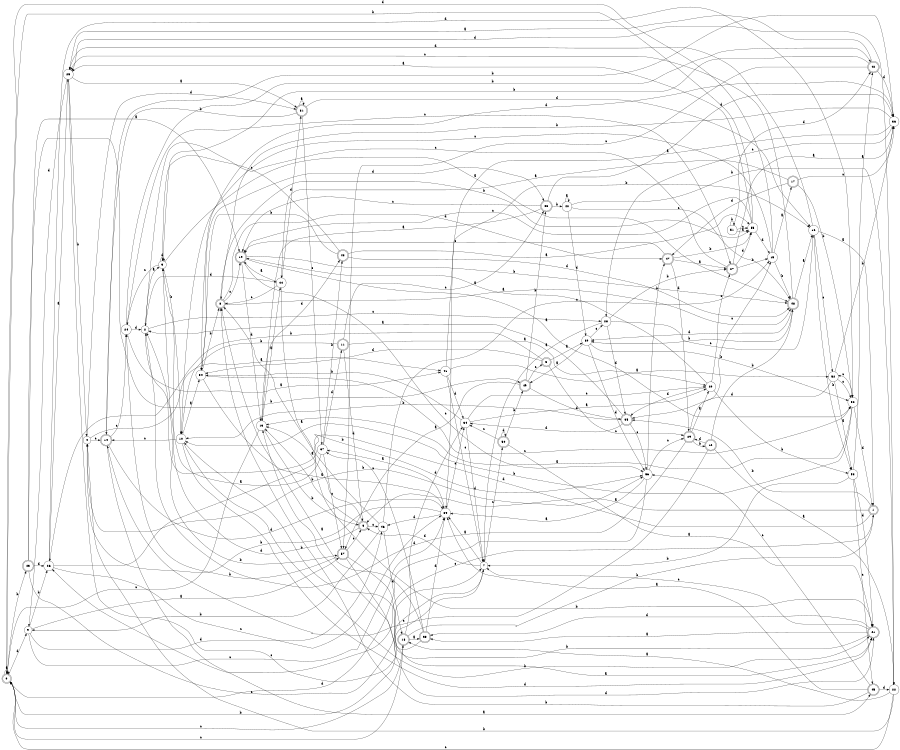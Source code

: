 digraph n47_3 {
__start0 [label="" shape="none"];

rankdir=LR;
size="8,5";

s0 [style="rounded,filled", color="black", fillcolor="white" shape="doublecircle", label="0"];
s1 [style="rounded,filled", color="black", fillcolor="white" shape="doublecircle", label="1"];
s2 [style="filled", color="black", fillcolor="white" shape="circle", label="2"];
s3 [style="filled", color="black", fillcolor="white" shape="circle", label="3"];
s4 [style="filled", color="black", fillcolor="white" shape="circle", label="4"];
s5 [style="rounded,filled", color="black", fillcolor="white" shape="doublecircle", label="5"];
s6 [style="rounded,filled", color="black", fillcolor="white" shape="doublecircle", label="6"];
s7 [style="filled", color="black", fillcolor="white" shape="circle", label="7"];
s8 [style="rounded,filled", color="black", fillcolor="white" shape="doublecircle", label="8"];
s9 [style="filled", color="black", fillcolor="white" shape="circle", label="9"];
s10 [style="filled", color="black", fillcolor="white" shape="circle", label="10"];
s11 [style="rounded,filled", color="black", fillcolor="white" shape="doublecircle", label="11"];
s12 [style="rounded,filled", color="black", fillcolor="white" shape="doublecircle", label="12"];
s13 [style="filled", color="black", fillcolor="white" shape="circle", label="13"];
s14 [style="rounded,filled", color="black", fillcolor="white" shape="doublecircle", label="14"];
s15 [style="filled", color="black", fillcolor="white" shape="circle", label="15"];
s16 [style="filled", color="black", fillcolor="white" shape="circle", label="16"];
s17 [style="rounded,filled", color="black", fillcolor="white" shape="doublecircle", label="17"];
s18 [style="rounded,filled", color="black", fillcolor="white" shape="doublecircle", label="18"];
s19 [style="rounded,filled", color="black", fillcolor="white" shape="doublecircle", label="19"];
s20 [style="filled", color="black", fillcolor="white" shape="circle", label="20"];
s21 [style="rounded,filled", color="black", fillcolor="white" shape="doublecircle", label="21"];
s22 [style="filled", color="black", fillcolor="white" shape="circle", label="22"];
s23 [style="rounded,filled", color="black", fillcolor="white" shape="doublecircle", label="23"];
s24 [style="filled", color="black", fillcolor="white" shape="circle", label="24"];
s25 [style="filled", color="black", fillcolor="white" shape="circle", label="25"];
s26 [style="filled", color="black", fillcolor="white" shape="circle", label="26"];
s27 [style="rounded,filled", color="black", fillcolor="white" shape="doublecircle", label="27"];
s28 [style="filled", color="black", fillcolor="white" shape="circle", label="28"];
s29 [style="rounded,filled", color="black", fillcolor="white" shape="doublecircle", label="29"];
s30 [style="filled", color="black", fillcolor="white" shape="circle", label="30"];
s31 [style="rounded,filled", color="black", fillcolor="white" shape="doublecircle", label="31"];
s32 [style="filled", color="black", fillcolor="white" shape="circle", label="32"];
s33 [style="rounded,filled", color="black", fillcolor="white" shape="doublecircle", label="33"];
s34 [style="filled", color="black", fillcolor="white" shape="circle", label="34"];
s35 [style="rounded,filled", color="black", fillcolor="white" shape="doublecircle", label="35"];
s36 [style="filled", color="black", fillcolor="white" shape="circle", label="36"];
s37 [style="filled", color="black", fillcolor="white" shape="circle", label="37"];
s38 [style="rounded,filled", color="black", fillcolor="white" shape="doublecircle", label="38"];
s39 [style="filled", color="black", fillcolor="white" shape="circle", label="39"];
s40 [style="filled", color="black", fillcolor="white" shape="circle", label="40"];
s41 [style="filled", color="black", fillcolor="white" shape="circle", label="41"];
s42 [style="rounded,filled", color="black", fillcolor="white" shape="doublecircle", label="42"];
s43 [style="rounded,filled", color="black", fillcolor="white" shape="doublecircle", label="43"];
s44 [style="filled", color="black", fillcolor="white" shape="circle", label="44"];
s45 [style="rounded,filled", color="black", fillcolor="white" shape="doublecircle", label="45"];
s46 [style="filled", color="black", fillcolor="white" shape="circle", label="46"];
s47 [style="rounded,filled", color="black", fillcolor="white" shape="doublecircle", label="47"];
s48 [style="rounded,filled", color="black", fillcolor="white" shape="doublecircle", label="48"];
s49 [style="rounded,filled", color="black", fillcolor="white" shape="doublecircle", label="49"];
s50 [style="rounded,filled", color="black", fillcolor="white" shape="doublecircle", label="50"];
s51 [style="filled", color="black", fillcolor="white" shape="circle", label="51"];
s52 [style="filled", color="black", fillcolor="white" shape="circle", label="52"];
s53 [style="filled", color="black", fillcolor="white" shape="circle", label="53"];
s54 [style="filled", color="black", fillcolor="white" shape="circle", label="54"];
s55 [style="filled", color="black", fillcolor="white" shape="circle", label="55"];
s56 [style="filled", color="black", fillcolor="white" shape="circle", label="56"];
s57 [style="rounded,filled", color="black", fillcolor="white" shape="doublecircle", label="57"];
s0 -> s0 [label="a"];
s0 -> s23 [label="b"];
s0 -> s18 [label="c"];
s0 -> s9 [label="d"];
s1 -> s6 [label="a"];
s1 -> s35 [label="b"];
s1 -> s26 [label="c"];
s1 -> s2 [label="d"];
s2 -> s3 [label="a"];
s2 -> s57 [label="b"];
s2 -> s28 [label="c"];
s2 -> s44 [label="d"];
s3 -> s48 [label="a"];
s3 -> s10 [label="b"];
s3 -> s24 [label="c"];
s3 -> s3 [label="d"];
s4 -> s41 [label="a"];
s4 -> s56 [label="b"];
s4 -> s14 [label="c"];
s4 -> s31 [label="d"];
s5 -> s30 [label="a"];
s5 -> s26 [label="b"];
s5 -> s29 [label="c"];
s5 -> s54 [label="d"];
s6 -> s13 [label="a"];
s6 -> s13 [label="b"];
s6 -> s46 [label="c"];
s6 -> s3 [label="d"];
s7 -> s39 [label="a"];
s7 -> s0 [label="b"];
s7 -> s50 [label="c"];
s7 -> s6 [label="d"];
s8 -> s48 [label="a"];
s8 -> s55 [label="b"];
s8 -> s19 [label="c"];
s8 -> s47 [label="d"];
s9 -> s57 [label="a"];
s9 -> s26 [label="b"];
s9 -> s39 [label="c"];
s9 -> s46 [label="d"];
s10 -> s54 [label="a"];
s10 -> s21 [label="b"];
s10 -> s14 [label="c"];
s10 -> s21 [label="d"];
s11 -> s20 [label="a"];
s11 -> s10 [label="b"];
s11 -> s33 [label="c"];
s11 -> s6 [label="d"];
s12 -> s22 [label="a"];
s12 -> s48 [label="b"];
s12 -> s14 [label="c"];
s12 -> s29 [label="d"];
s13 -> s44 [label="a"];
s13 -> s6 [label="b"];
s13 -> s0 [label="c"];
s13 -> s43 [label="d"];
s14 -> s45 [label="a"];
s14 -> s36 [label="b"];
s14 -> s24 [label="c"];
s14 -> s39 [label="d"];
s15 -> s17 [label="a"];
s15 -> s48 [label="b"];
s15 -> s10 [label="c"];
s15 -> s0 [label="d"];
s16 -> s1 [label="a"];
s16 -> s53 [label="b"];
s16 -> s52 [label="c"];
s16 -> s25 [label="d"];
s17 -> s44 [label="a"];
s17 -> s32 [label="b"];
s17 -> s36 [label="c"];
s17 -> s47 [label="d"];
s18 -> s38 [label="a"];
s18 -> s1 [label="b"];
s18 -> s0 [label="c"];
s18 -> s34 [label="d"];
s19 -> s32 [label="a"];
s19 -> s48 [label="b"];
s19 -> s56 [label="c"];
s19 -> s13 [label="d"];
s20 -> s19 [label="a"];
s20 -> s53 [label="b"];
s20 -> s27 [label="c"];
s20 -> s35 [label="d"];
s21 -> s38 [label="a"];
s21 -> s13 [label="b"];
s21 -> s7 [label="c"];
s21 -> s38 [label="d"];
s22 -> s18 [label="a"];
s22 -> s4 [label="b"];
s22 -> s0 [label="c"];
s22 -> s25 [label="d"];
s23 -> s19 [label="a"];
s23 -> s49 [label="b"];
s23 -> s7 [label="c"];
s23 -> s26 [label="d"];
s24 -> s41 [label="a"];
s24 -> s42 [label="b"];
s24 -> s27 [label="c"];
s24 -> s2 [label="d"];
s25 -> s31 [label="a"];
s25 -> s4 [label="b"];
s25 -> s7 [label="c"];
s25 -> s9 [label="d"];
s26 -> s25 [label="a"];
s26 -> s56 [label="b"];
s26 -> s39 [label="c"];
s26 -> s32 [label="d"];
s27 -> s36 [label="a"];
s27 -> s15 [label="b"];
s27 -> s2 [label="c"];
s27 -> s55 [label="d"];
s28 -> s7 [label="a"];
s28 -> s27 [label="b"];
s28 -> s16 [label="c"];
s28 -> s35 [label="d"];
s29 -> s20 [label="a"];
s29 -> s12 [label="b"];
s29 -> s15 [label="c"];
s29 -> s2 [label="d"];
s30 -> s49 [label="a"];
s30 -> s32 [label="b"];
s30 -> s28 [label="c"];
s30 -> s56 [label="d"];
s31 -> s31 [label="a"];
s31 -> s14 [label="b"];
s31 -> s37 [label="c"];
s31 -> s16 [label="d"];
s32 -> s13 [label="a"];
s32 -> s10 [label="b"];
s32 -> s52 [label="c"];
s32 -> s1 [label="d"];
s33 -> s13 [label="a"];
s33 -> s40 [label="b"];
s33 -> s19 [label="c"];
s33 -> s36 [label="d"];
s34 -> s20 [label="a"];
s34 -> s54 [label="b"];
s34 -> s20 [label="c"];
s34 -> s7 [label="d"];
s35 -> s2 [label="a"];
s35 -> s10 [label="b"];
s35 -> s56 [label="c"];
s35 -> s34 [label="d"];
s36 -> s39 [label="a"];
s36 -> s8 [label="b"];
s36 -> s28 [label="c"];
s36 -> s54 [label="d"];
s37 -> s3 [label="a"];
s37 -> s43 [label="b"];
s37 -> s57 [label="c"];
s37 -> s11 [label="d"];
s38 -> s8 [label="a"];
s38 -> s10 [label="b"];
s38 -> s37 [label="c"];
s38 -> s39 [label="d"];
s39 -> s37 [label="a"];
s39 -> s4 [label="b"];
s39 -> s34 [label="c"];
s39 -> s46 [label="d"];
s40 -> s40 [label="a"];
s40 -> s22 [label="b"];
s40 -> s48 [label="c"];
s40 -> s30 [label="d"];
s41 -> s52 [label="a"];
s41 -> s16 [label="b"];
s41 -> s7 [label="c"];
s41 -> s34 [label="d"];
s42 -> s25 [label="a"];
s42 -> s3 [label="b"];
s42 -> s57 [label="c"];
s42 -> s36 [label="d"];
s43 -> s55 [label="a"];
s43 -> s54 [label="b"];
s43 -> s3 [label="c"];
s43 -> s48 [label="d"];
s44 -> s19 [label="a"];
s44 -> s21 [label="b"];
s44 -> s8 [label="c"];
s44 -> s31 [label="d"];
s45 -> s39 [label="a"];
s45 -> s8 [label="b"];
s45 -> s56 [label="c"];
s45 -> s22 [label="d"];
s46 -> s8 [label="a"];
s46 -> s9 [label="b"];
s46 -> s15 [label="c"];
s46 -> s18 [label="d"];
s47 -> s27 [label="a"];
s47 -> s55 [label="b"];
s47 -> s19 [label="c"];
s47 -> s29 [label="d"];
s48 -> s16 [label="a"];
s48 -> s30 [label="b"];
s48 -> s25 [label="c"];
s48 -> s30 [label="d"];
s49 -> s57 [label="a"];
s49 -> s33 [label="b"];
s49 -> s5 [label="c"];
s49 -> s35 [label="d"];
s50 -> s21 [label="a"];
s50 -> s49 [label="b"];
s50 -> s34 [label="c"];
s50 -> s50 [label="d"];
s51 -> s55 [label="a"];
s51 -> s51 [label="b"];
s51 -> s55 [label="c"];
s51 -> s42 [label="d"];
s52 -> s53 [label="a"];
s52 -> s36 [label="b"];
s52 -> s32 [label="c"];
s52 -> s35 [label="d"];
s53 -> s42 [label="a"];
s53 -> s7 [label="b"];
s53 -> s45 [label="c"];
s53 -> s21 [label="d"];
s54 -> s39 [label="a"];
s54 -> s8 [label="b"];
s54 -> s32 [label="c"];
s54 -> s33 [label="d"];
s55 -> s25 [label="a"];
s55 -> s0 [label="b"];
s55 -> s19 [label="c"];
s55 -> s15 [label="d"];
s56 -> s39 [label="a"];
s56 -> s47 [label="b"];
s56 -> s29 [label="c"];
s56 -> s0 [label="d"];
s57 -> s21 [label="a"];
s57 -> s24 [label="b"];
s57 -> s6 [label="c"];
s57 -> s21 [label="d"];

}